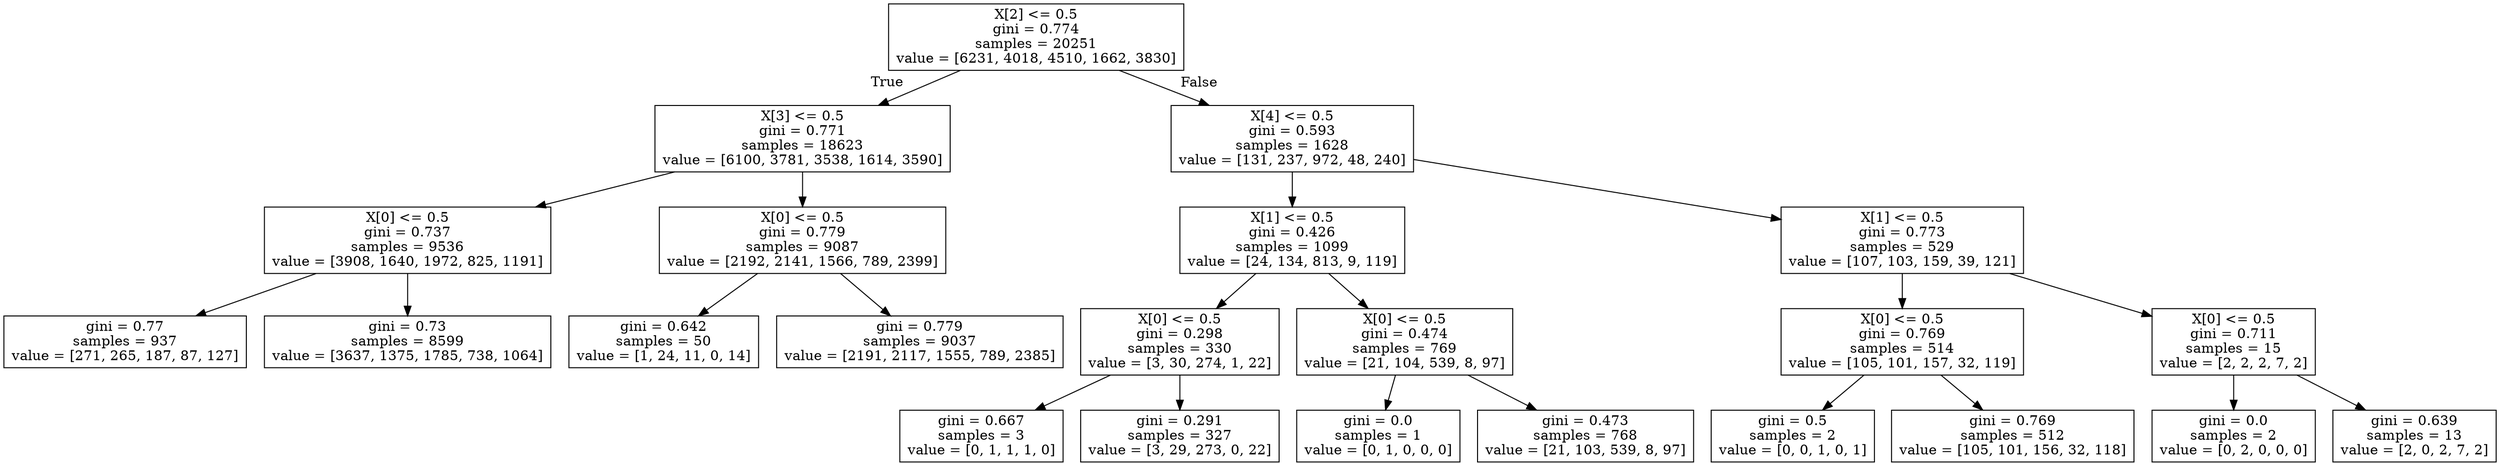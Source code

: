 digraph Tree {
node [shape=box] ;
0 [label="X[2] <= 0.5\ngini = 0.774\nsamples = 20251\nvalue = [6231, 4018, 4510, 1662, 3830]"] ;
1 [label="X[3] <= 0.5\ngini = 0.771\nsamples = 18623\nvalue = [6100, 3781, 3538, 1614, 3590]"] ;
0 -> 1 [labeldistance=2.5, labelangle=45, headlabel="True"] ;
2 [label="X[0] <= 0.5\ngini = 0.737\nsamples = 9536\nvalue = [3908, 1640, 1972, 825, 1191]"] ;
1 -> 2 ;
3 [label="gini = 0.77\nsamples = 937\nvalue = [271, 265, 187, 87, 127]"] ;
2 -> 3 ;
4 [label="gini = 0.73\nsamples = 8599\nvalue = [3637, 1375, 1785, 738, 1064]"] ;
2 -> 4 ;
5 [label="X[0] <= 0.5\ngini = 0.779\nsamples = 9087\nvalue = [2192, 2141, 1566, 789, 2399]"] ;
1 -> 5 ;
6 [label="gini = 0.642\nsamples = 50\nvalue = [1, 24, 11, 0, 14]"] ;
5 -> 6 ;
7 [label="gini = 0.779\nsamples = 9037\nvalue = [2191, 2117, 1555, 789, 2385]"] ;
5 -> 7 ;
8 [label="X[4] <= 0.5\ngini = 0.593\nsamples = 1628\nvalue = [131, 237, 972, 48, 240]"] ;
0 -> 8 [labeldistance=2.5, labelangle=-45, headlabel="False"] ;
9 [label="X[1] <= 0.5\ngini = 0.426\nsamples = 1099\nvalue = [24, 134, 813, 9, 119]"] ;
8 -> 9 ;
10 [label="X[0] <= 0.5\ngini = 0.298\nsamples = 330\nvalue = [3, 30, 274, 1, 22]"] ;
9 -> 10 ;
11 [label="gini = 0.667\nsamples = 3\nvalue = [0, 1, 1, 1, 0]"] ;
10 -> 11 ;
12 [label="gini = 0.291\nsamples = 327\nvalue = [3, 29, 273, 0, 22]"] ;
10 -> 12 ;
13 [label="X[0] <= 0.5\ngini = 0.474\nsamples = 769\nvalue = [21, 104, 539, 8, 97]"] ;
9 -> 13 ;
14 [label="gini = 0.0\nsamples = 1\nvalue = [0, 1, 0, 0, 0]"] ;
13 -> 14 ;
15 [label="gini = 0.473\nsamples = 768\nvalue = [21, 103, 539, 8, 97]"] ;
13 -> 15 ;
16 [label="X[1] <= 0.5\ngini = 0.773\nsamples = 529\nvalue = [107, 103, 159, 39, 121]"] ;
8 -> 16 ;
17 [label="X[0] <= 0.5\ngini = 0.769\nsamples = 514\nvalue = [105, 101, 157, 32, 119]"] ;
16 -> 17 ;
18 [label="gini = 0.5\nsamples = 2\nvalue = [0, 0, 1, 0, 1]"] ;
17 -> 18 ;
19 [label="gini = 0.769\nsamples = 512\nvalue = [105, 101, 156, 32, 118]"] ;
17 -> 19 ;
20 [label="X[0] <= 0.5\ngini = 0.711\nsamples = 15\nvalue = [2, 2, 2, 7, 2]"] ;
16 -> 20 ;
21 [label="gini = 0.0\nsamples = 2\nvalue = [0, 2, 0, 0, 0]"] ;
20 -> 21 ;
22 [label="gini = 0.639\nsamples = 13\nvalue = [2, 0, 2, 7, 2]"] ;
20 -> 22 ;
}